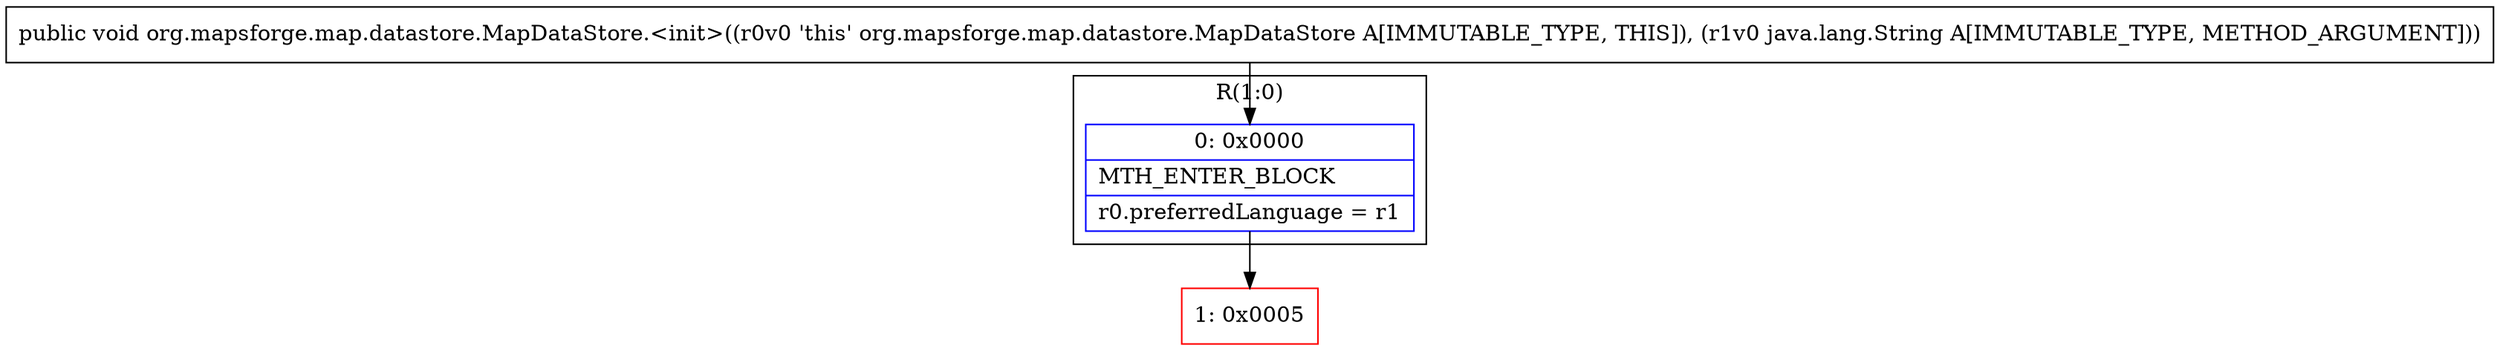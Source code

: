 digraph "CFG fororg.mapsforge.map.datastore.MapDataStore.\<init\>(Ljava\/lang\/String;)V" {
subgraph cluster_Region_41240633 {
label = "R(1:0)";
node [shape=record,color=blue];
Node_0 [shape=record,label="{0\:\ 0x0000|MTH_ENTER_BLOCK\l|r0.preferredLanguage = r1\l}"];
}
Node_1 [shape=record,color=red,label="{1\:\ 0x0005}"];
MethodNode[shape=record,label="{public void org.mapsforge.map.datastore.MapDataStore.\<init\>((r0v0 'this' org.mapsforge.map.datastore.MapDataStore A[IMMUTABLE_TYPE, THIS]), (r1v0 java.lang.String A[IMMUTABLE_TYPE, METHOD_ARGUMENT])) }"];
MethodNode -> Node_0;
Node_0 -> Node_1;
}

